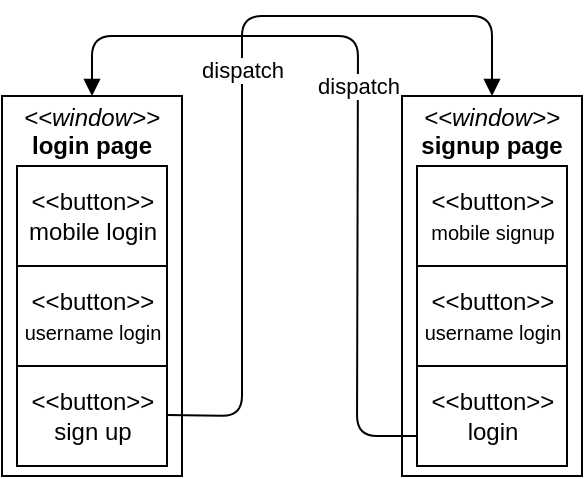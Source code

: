 <mxfile version="12.5.8" type="github">
  <diagram id="7LeLBl0ai5kvVD-uMPGW" name="Page-1">
    <mxGraphModel dx="1038" dy="531" grid="1" gridSize="10" guides="1" tooltips="1" connect="1" arrows="1" fold="1" page="1" pageScale="1" pageWidth="850" pageHeight="1100" math="0" shadow="0">
      <root>
        <mxCell id="0"/>
        <mxCell id="1" parent="0"/>
        <mxCell id="mDkLuHnJ2YTeWd_56bgv-12" value="&lt;p style=&quot;margin: 0px ; margin-top: 4px ; text-align: center&quot;&gt;&lt;i&gt;&amp;lt;&amp;lt;window&amp;gt;&amp;gt;&lt;/i&gt;&lt;br&gt;&lt;b&gt;login page&lt;/b&gt;&lt;/p&gt;&lt;p style=&quot;margin: 0px ; margin-left: 4px&quot;&gt;&lt;br&gt;&lt;/p&gt;" style="verticalAlign=top;align=left;overflow=fill;fontSize=12;fontFamily=Helvetica;html=1;" vertex="1" parent="1">
          <mxGeometry x="160" y="200" width="90" height="190" as="geometry"/>
        </mxCell>
        <mxCell id="mDkLuHnJ2YTeWd_56bgv-13" value="&amp;lt;&amp;lt;button&amp;gt;&amp;gt;&lt;br&gt;sign up" style="html=1;" vertex="1" parent="1">
          <mxGeometry x="167.5" y="335" width="75" height="50" as="geometry"/>
        </mxCell>
        <mxCell id="mDkLuHnJ2YTeWd_56bgv-14" value="&amp;lt;&amp;lt;button&amp;gt;&amp;gt;&lt;br&gt;mobile login" style="html=1;" vertex="1" parent="1">
          <mxGeometry x="167.5" y="235" width="75" height="50" as="geometry"/>
        </mxCell>
        <mxCell id="mDkLuHnJ2YTeWd_56bgv-17" value="&amp;lt;&amp;lt;button&amp;gt;&amp;gt;&lt;br&gt;&lt;font style=&quot;font-size: 10px&quot;&gt;username login&lt;/font&gt;" style="html=1;" vertex="1" parent="1">
          <mxGeometry x="167.5" y="285" width="75" height="50" as="geometry"/>
        </mxCell>
        <mxCell id="mDkLuHnJ2YTeWd_56bgv-19" value="&lt;p style=&quot;margin: 0px ; margin-top: 4px ; text-align: center&quot;&gt;&lt;i&gt;&amp;lt;&amp;lt;window&amp;gt;&amp;gt;&lt;/i&gt;&lt;br&gt;&lt;b&gt;signup page&lt;/b&gt;&lt;/p&gt;&lt;p style=&quot;margin: 0px ; margin-left: 4px&quot;&gt;&lt;br&gt;&lt;/p&gt;" style="verticalAlign=top;align=left;overflow=fill;fontSize=12;fontFamily=Helvetica;html=1;" vertex="1" parent="1">
          <mxGeometry x="360" y="200" width="90" height="190" as="geometry"/>
        </mxCell>
        <mxCell id="mDkLuHnJ2YTeWd_56bgv-20" value="&amp;lt;&amp;lt;button&amp;gt;&amp;gt;&lt;br&gt;login" style="html=1;" vertex="1" parent="1">
          <mxGeometry x="367.5" y="335" width="75" height="50" as="geometry"/>
        </mxCell>
        <mxCell id="mDkLuHnJ2YTeWd_56bgv-21" value="&amp;lt;&amp;lt;button&amp;gt;&amp;gt;&lt;br&gt;&lt;font style=&quot;font-size: 10px&quot;&gt;mobile signup&lt;/font&gt;" style="html=1;" vertex="1" parent="1">
          <mxGeometry x="367.5" y="235" width="75" height="50" as="geometry"/>
        </mxCell>
        <mxCell id="mDkLuHnJ2YTeWd_56bgv-22" value="&amp;lt;&amp;lt;button&amp;gt;&amp;gt;&lt;br&gt;&lt;font style=&quot;font-size: 10px&quot;&gt;username login&lt;/font&gt;" style="html=1;" vertex="1" parent="1">
          <mxGeometry x="367.5" y="285" width="75" height="50" as="geometry"/>
        </mxCell>
        <mxCell id="mDkLuHnJ2YTeWd_56bgv-23" value="dispatch" style="html=1;verticalAlign=bottom;endArrow=block;entryX=0.5;entryY=0;entryDx=0;entryDy=0;" edge="1" parent="1" target="mDkLuHnJ2YTeWd_56bgv-19">
          <mxGeometry width="80" relative="1" as="geometry">
            <mxPoint x="242.5" y="359.5" as="sourcePoint"/>
            <mxPoint x="360" y="160" as="targetPoint"/>
            <Array as="points">
              <mxPoint x="280" y="360"/>
              <mxPoint x="280" y="160"/>
              <mxPoint x="405" y="160"/>
            </Array>
          </mxGeometry>
        </mxCell>
        <mxCell id="mDkLuHnJ2YTeWd_56bgv-25" value="dispatch" style="html=1;verticalAlign=bottom;endArrow=block;entryX=0.5;entryY=0;entryDx=0;entryDy=0;" edge="1" parent="1" target="mDkLuHnJ2YTeWd_56bgv-12">
          <mxGeometry width="80" relative="1" as="geometry">
            <mxPoint x="367.5" y="370" as="sourcePoint"/>
            <mxPoint x="257.5" y="370" as="targetPoint"/>
            <Array as="points">
              <mxPoint x="337.5" y="370"/>
              <mxPoint x="338" y="170"/>
              <mxPoint x="205" y="170"/>
            </Array>
          </mxGeometry>
        </mxCell>
      </root>
    </mxGraphModel>
  </diagram>
</mxfile>
